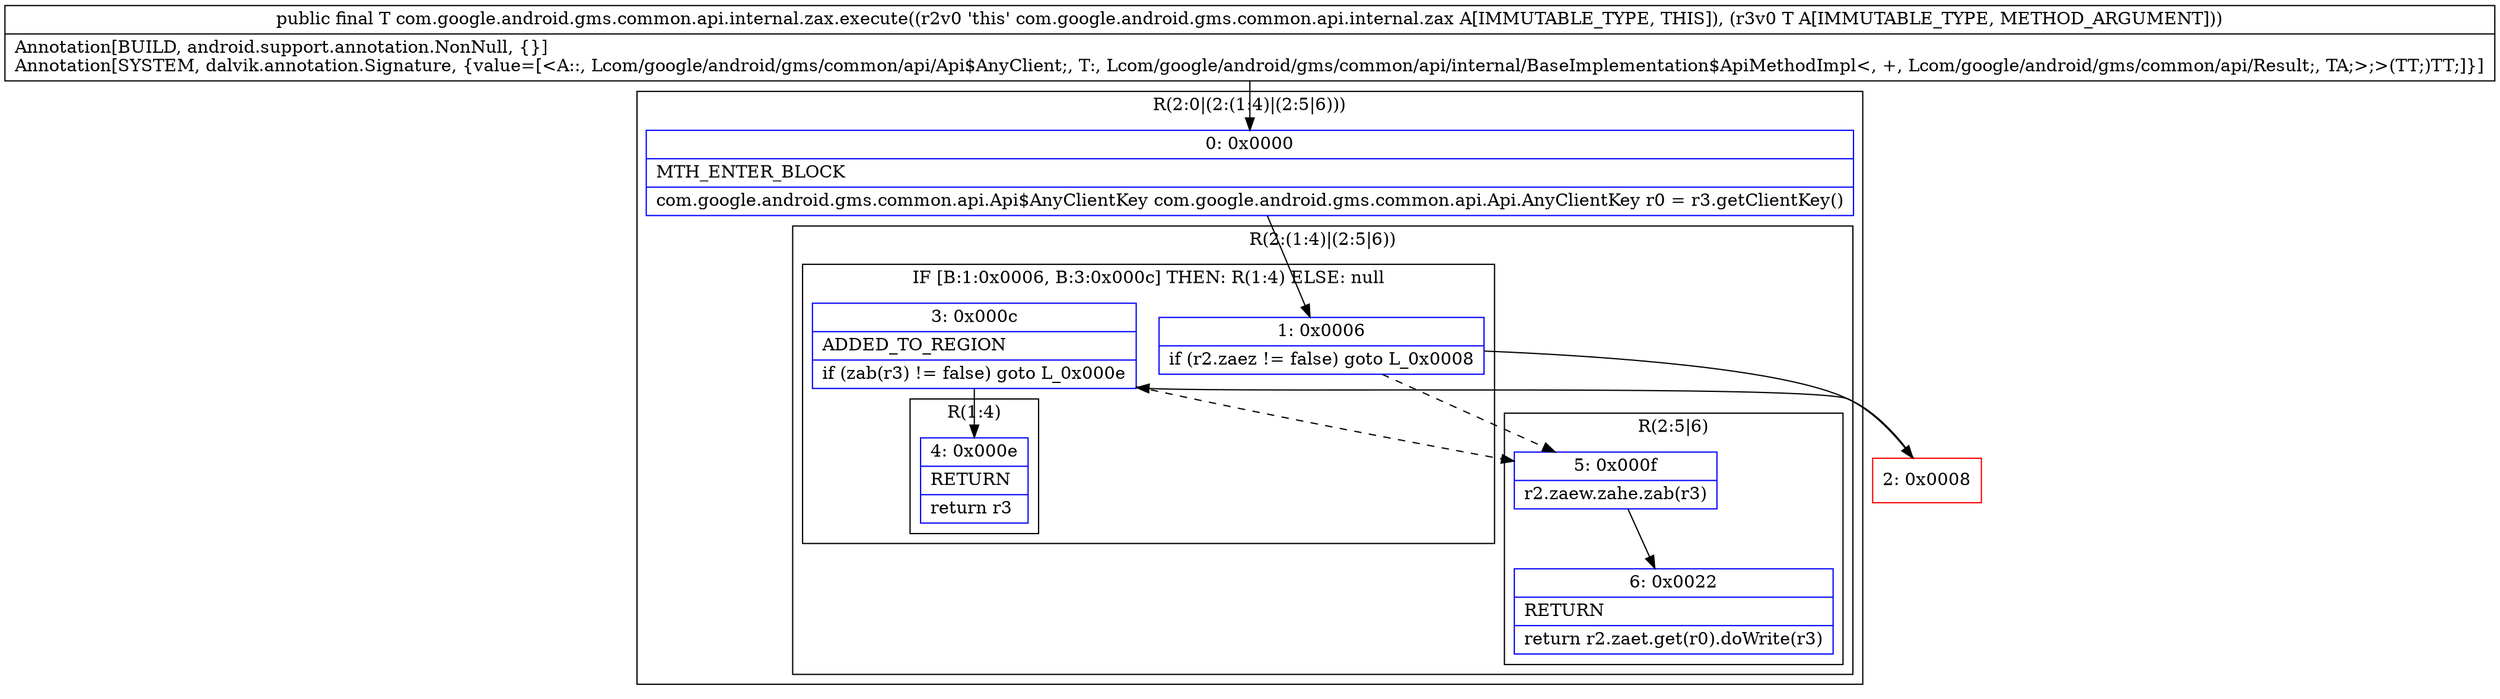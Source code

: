 digraph "CFG forcom.google.android.gms.common.api.internal.zax.execute(Lcom\/google\/android\/gms\/common\/api\/internal\/BaseImplementation$ApiMethodImpl;)Lcom\/google\/android\/gms\/common\/api\/internal\/BaseImplementation$ApiMethodImpl;" {
subgraph cluster_Region_1518458858 {
label = "R(2:0|(2:(1:4)|(2:5|6)))";
node [shape=record,color=blue];
Node_0 [shape=record,label="{0\:\ 0x0000|MTH_ENTER_BLOCK\l|com.google.android.gms.common.api.Api$AnyClientKey com.google.android.gms.common.api.Api.AnyClientKey r0 = r3.getClientKey()\l}"];
subgraph cluster_Region_626791775 {
label = "R(2:(1:4)|(2:5|6))";
node [shape=record,color=blue];
subgraph cluster_IfRegion_345011198 {
label = "IF [B:1:0x0006, B:3:0x000c] THEN: R(1:4) ELSE: null";
node [shape=record,color=blue];
Node_1 [shape=record,label="{1\:\ 0x0006|if (r2.zaez != false) goto L_0x0008\l}"];
Node_3 [shape=record,label="{3\:\ 0x000c|ADDED_TO_REGION\l|if (zab(r3) != false) goto L_0x000e\l}"];
subgraph cluster_Region_1882266324 {
label = "R(1:4)";
node [shape=record,color=blue];
Node_4 [shape=record,label="{4\:\ 0x000e|RETURN\l|return r3\l}"];
}
}
subgraph cluster_Region_2096997524 {
label = "R(2:5|6)";
node [shape=record,color=blue];
Node_5 [shape=record,label="{5\:\ 0x000f|r2.zaew.zahe.zab(r3)\l}"];
Node_6 [shape=record,label="{6\:\ 0x0022|RETURN\l|return r2.zaet.get(r0).doWrite(r3)\l}"];
}
}
}
Node_2 [shape=record,color=red,label="{2\:\ 0x0008}"];
MethodNode[shape=record,label="{public final T com.google.android.gms.common.api.internal.zax.execute((r2v0 'this' com.google.android.gms.common.api.internal.zax A[IMMUTABLE_TYPE, THIS]), (r3v0 T A[IMMUTABLE_TYPE, METHOD_ARGUMENT]))  | Annotation[BUILD, android.support.annotation.NonNull, \{\}]\lAnnotation[SYSTEM, dalvik.annotation.Signature, \{value=[\<A::, Lcom\/google\/android\/gms\/common\/api\/Api$AnyClient;, T:, Lcom\/google\/android\/gms\/common\/api\/internal\/BaseImplementation$ApiMethodImpl\<, +, Lcom\/google\/android\/gms\/common\/api\/Result;, TA;\>;\>(TT;)TT;]\}]\l}"];
MethodNode -> Node_0;
Node_0 -> Node_1;
Node_1 -> Node_2;
Node_1 -> Node_5[style=dashed];
Node_3 -> Node_4;
Node_3 -> Node_5[style=dashed];
Node_5 -> Node_6;
Node_2 -> Node_3;
}

